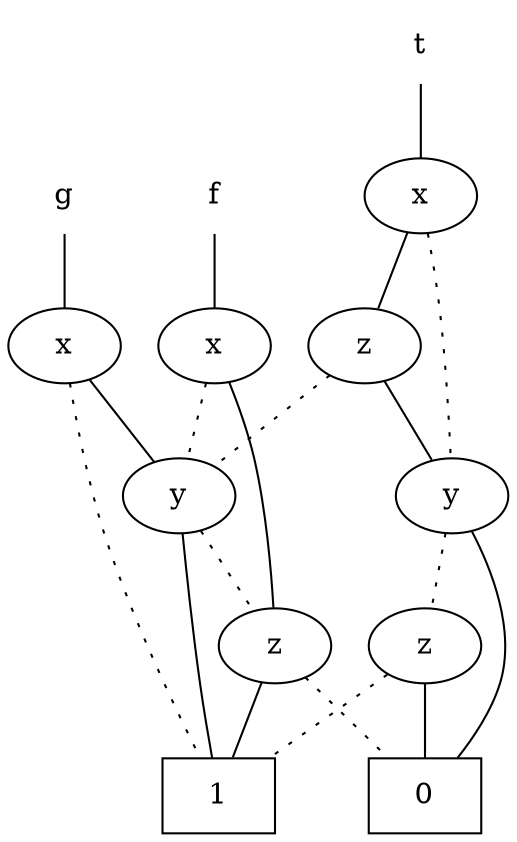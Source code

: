 graph sbdd { 
f[shape="plaintext"];
f -- 4;
g[shape="plaintext"];
g -- 5;
t[shape="plaintext"];
t -- 9;
1[shape="box"];
0[shape="box"];
2[label="z"];
3[label="y"];
4[label="x"];
5[label="x"];
6[label="z"];
7[label="y"];
8[label="z"];
9[label="x"];
2 -- 0 [style="dotted"];
2 -- 1;
3 -- 2 [style="dotted"];
3 -- 1;
4 -- 3 [style="dotted"];
4 -- 2;
5 -- 1 [style="dotted"];
5 -- 3;
6 -- 1 [style="dotted"];
6 -- 0;
7 -- 6 [style="dotted"];
7 -- 0;
8 -- 3 [style="dotted"];
8 -- 7;
9 -- 7 [style="dotted"];
9 -- 8;
 }